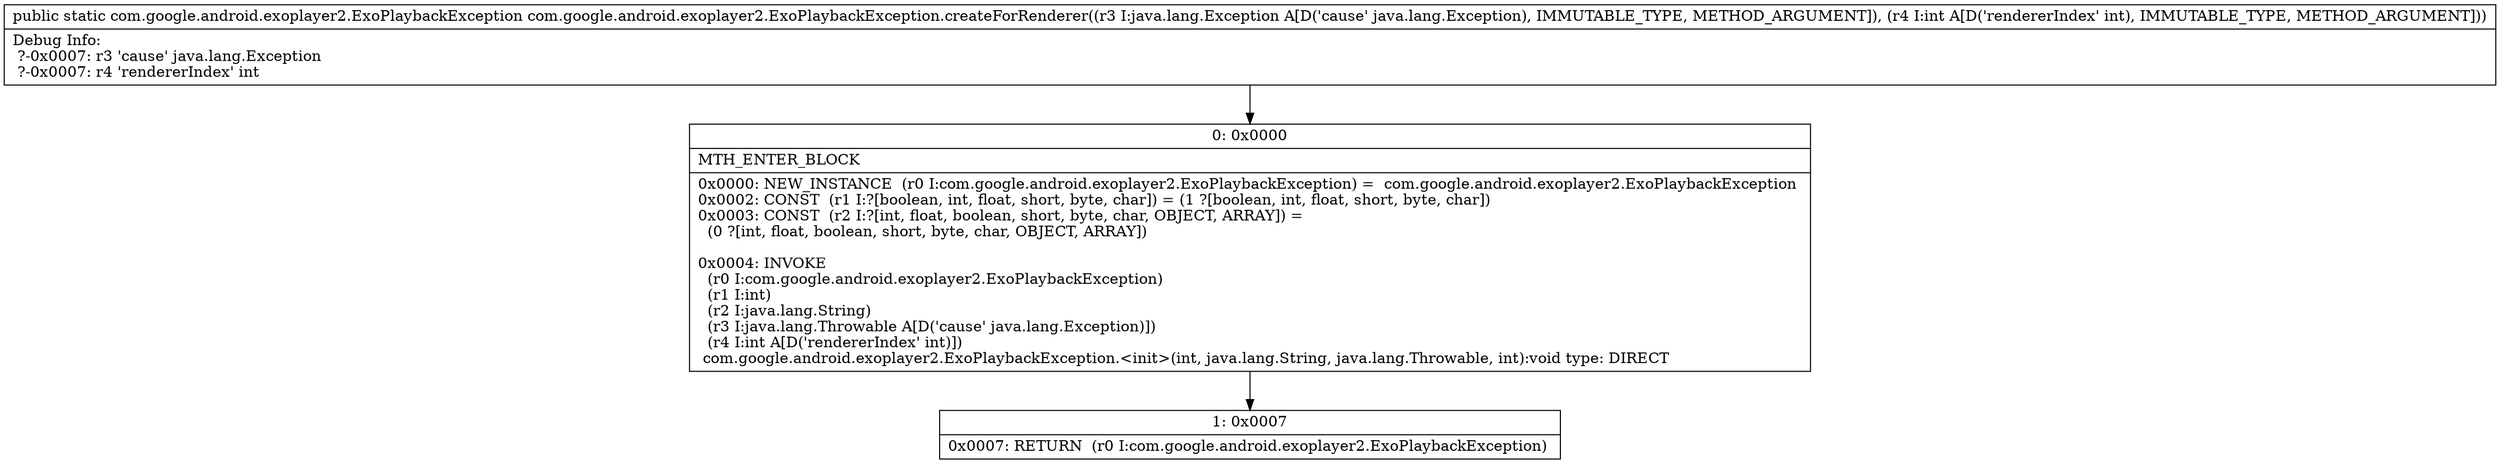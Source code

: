 digraph "CFG forcom.google.android.exoplayer2.ExoPlaybackException.createForRenderer(Ljava\/lang\/Exception;I)Lcom\/google\/android\/exoplayer2\/ExoPlaybackException;" {
Node_0 [shape=record,label="{0\:\ 0x0000|MTH_ENTER_BLOCK\l|0x0000: NEW_INSTANCE  (r0 I:com.google.android.exoplayer2.ExoPlaybackException) =  com.google.android.exoplayer2.ExoPlaybackException \l0x0002: CONST  (r1 I:?[boolean, int, float, short, byte, char]) = (1 ?[boolean, int, float, short, byte, char]) \l0x0003: CONST  (r2 I:?[int, float, boolean, short, byte, char, OBJECT, ARRAY]) = \l  (0 ?[int, float, boolean, short, byte, char, OBJECT, ARRAY])\l \l0x0004: INVOKE  \l  (r0 I:com.google.android.exoplayer2.ExoPlaybackException)\l  (r1 I:int)\l  (r2 I:java.lang.String)\l  (r3 I:java.lang.Throwable A[D('cause' java.lang.Exception)])\l  (r4 I:int A[D('rendererIndex' int)])\l com.google.android.exoplayer2.ExoPlaybackException.\<init\>(int, java.lang.String, java.lang.Throwable, int):void type: DIRECT \l}"];
Node_1 [shape=record,label="{1\:\ 0x0007|0x0007: RETURN  (r0 I:com.google.android.exoplayer2.ExoPlaybackException) \l}"];
MethodNode[shape=record,label="{public static com.google.android.exoplayer2.ExoPlaybackException com.google.android.exoplayer2.ExoPlaybackException.createForRenderer((r3 I:java.lang.Exception A[D('cause' java.lang.Exception), IMMUTABLE_TYPE, METHOD_ARGUMENT]), (r4 I:int A[D('rendererIndex' int), IMMUTABLE_TYPE, METHOD_ARGUMENT]))  | Debug Info:\l  ?\-0x0007: r3 'cause' java.lang.Exception\l  ?\-0x0007: r4 'rendererIndex' int\l}"];
MethodNode -> Node_0;
Node_0 -> Node_1;
}

